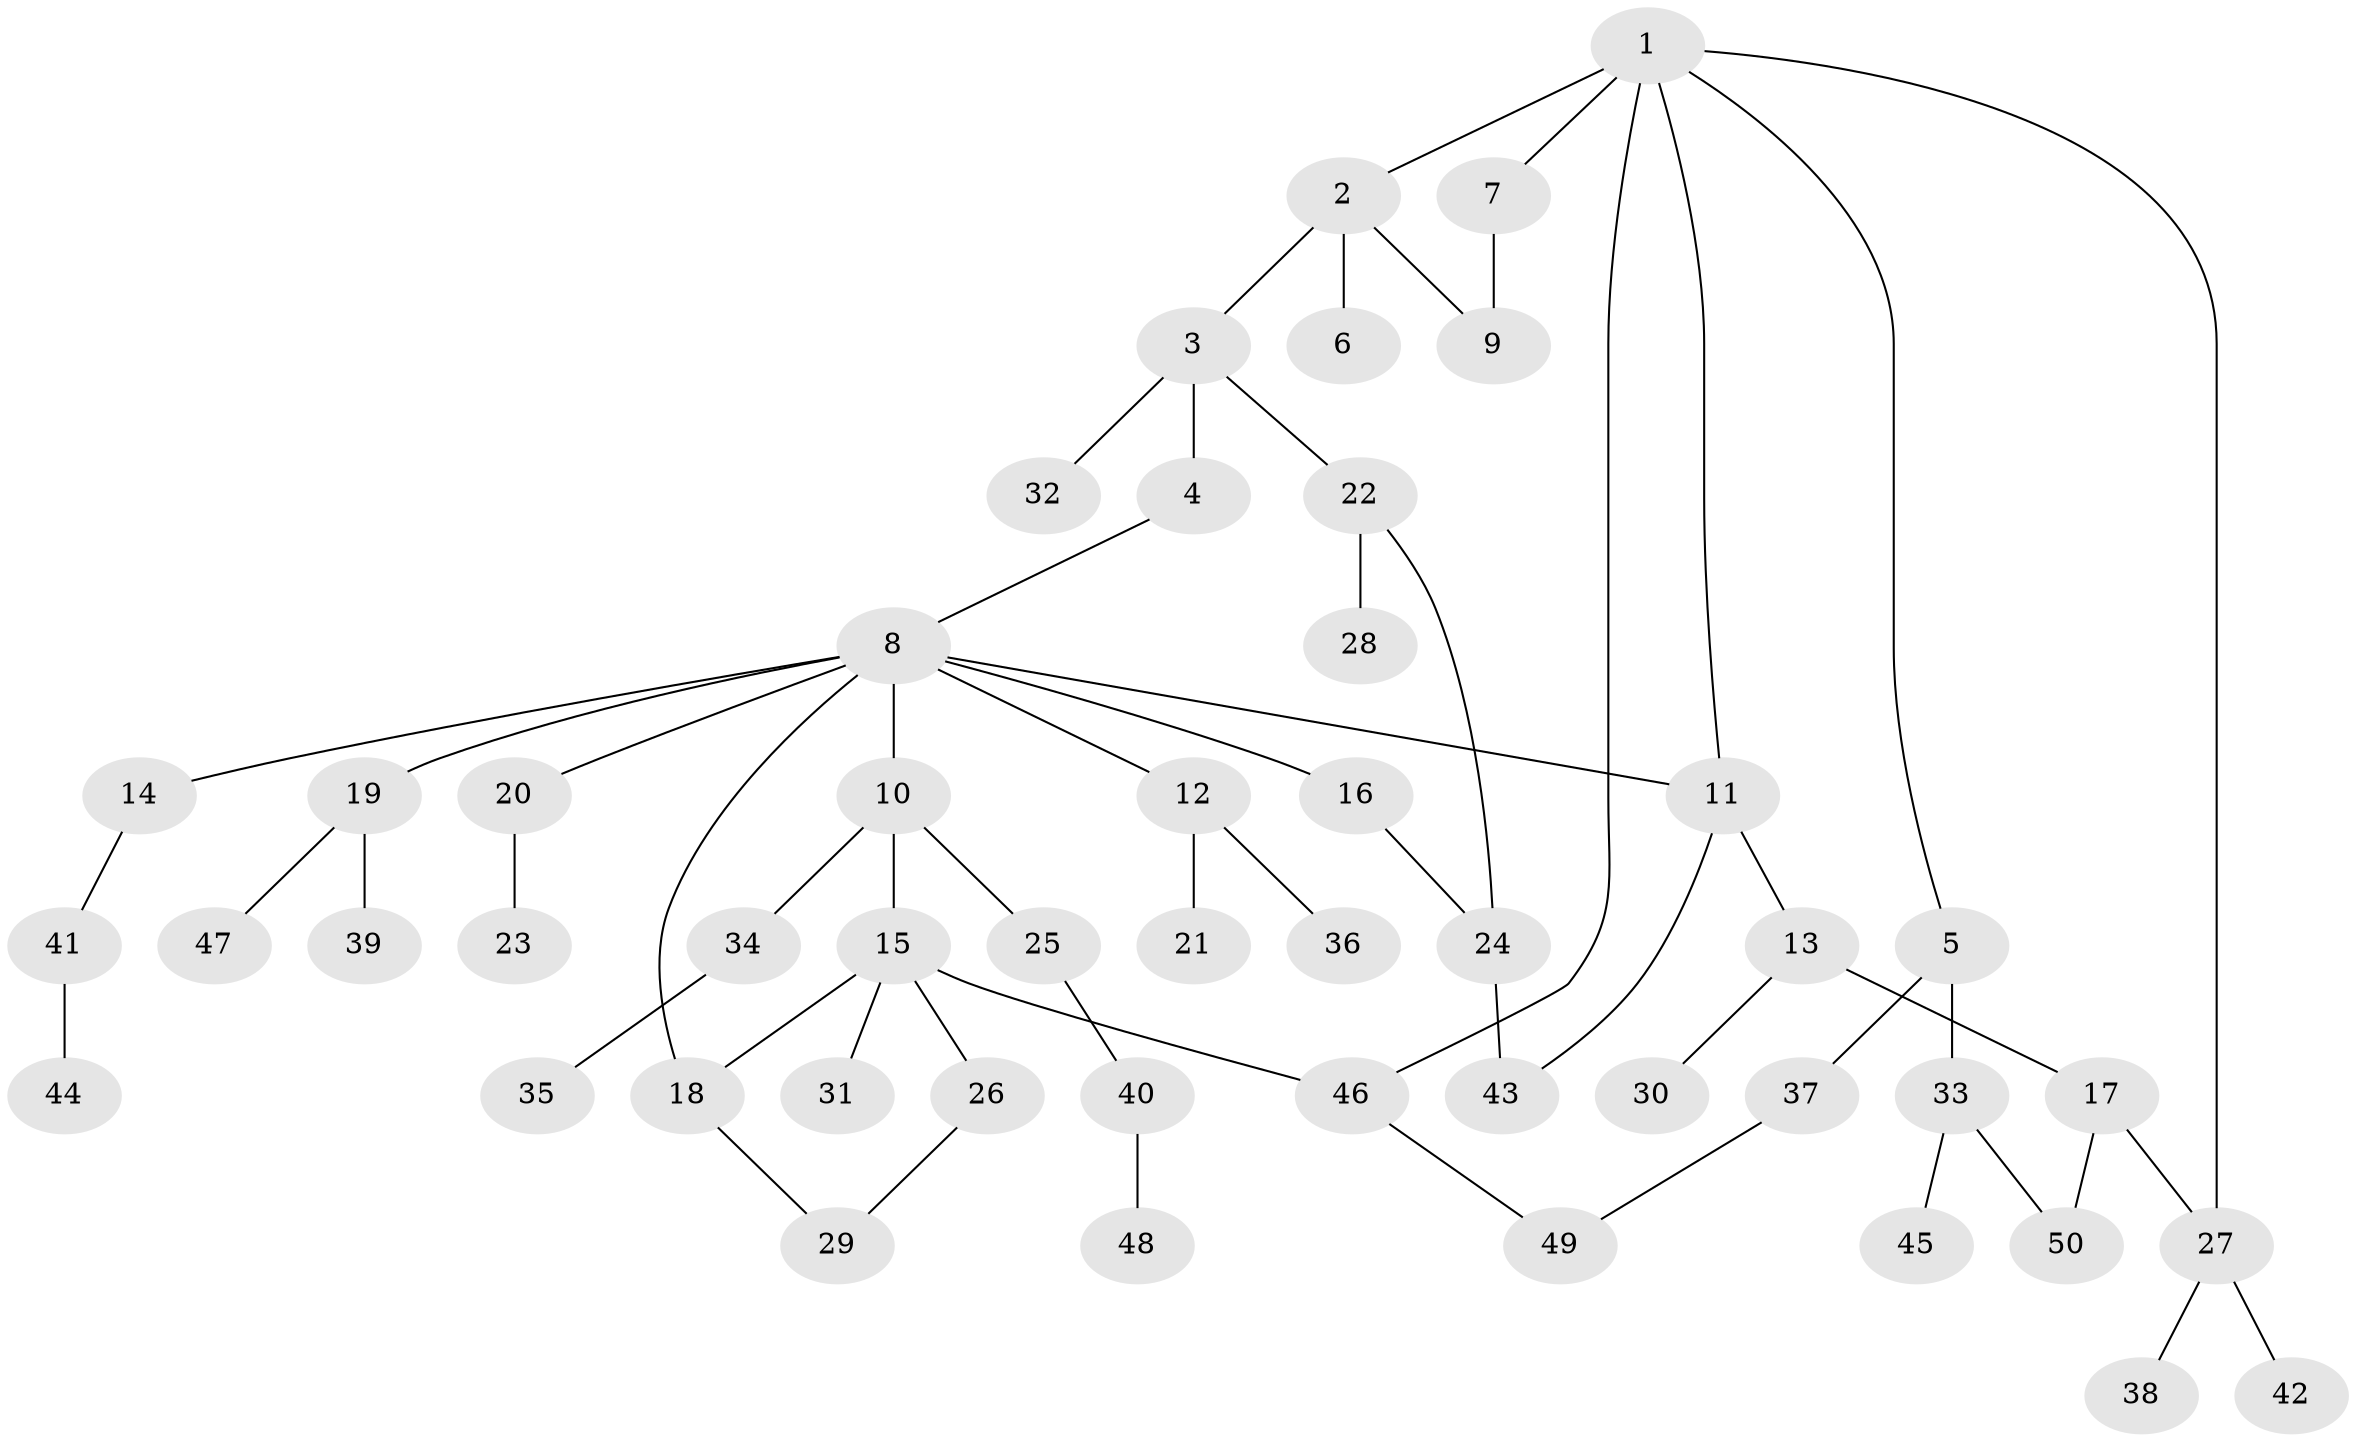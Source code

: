 // coarse degree distribution, {5: 0.03225806451612903, 3: 0.25806451612903225, 2: 0.3548387096774194, 1: 0.25806451612903225, 9: 0.03225806451612903, 4: 0.06451612903225806}
// Generated by graph-tools (version 1.1) at 2025/48/03/04/25 22:48:51]
// undirected, 50 vertices, 59 edges
graph export_dot {
  node [color=gray90,style=filled];
  1;
  2;
  3;
  4;
  5;
  6;
  7;
  8;
  9;
  10;
  11;
  12;
  13;
  14;
  15;
  16;
  17;
  18;
  19;
  20;
  21;
  22;
  23;
  24;
  25;
  26;
  27;
  28;
  29;
  30;
  31;
  32;
  33;
  34;
  35;
  36;
  37;
  38;
  39;
  40;
  41;
  42;
  43;
  44;
  45;
  46;
  47;
  48;
  49;
  50;
  1 -- 2;
  1 -- 5;
  1 -- 7;
  1 -- 46;
  1 -- 11;
  1 -- 27;
  2 -- 3;
  2 -- 6;
  2 -- 9;
  3 -- 4;
  3 -- 22;
  3 -- 32;
  4 -- 8;
  5 -- 33;
  5 -- 37;
  7 -- 9;
  8 -- 10;
  8 -- 11;
  8 -- 12;
  8 -- 14;
  8 -- 16;
  8 -- 18;
  8 -- 19;
  8 -- 20;
  10 -- 15;
  10 -- 25;
  10 -- 34;
  11 -- 13;
  11 -- 43;
  12 -- 21;
  12 -- 36;
  13 -- 17;
  13 -- 30;
  14 -- 41;
  15 -- 26;
  15 -- 31;
  15 -- 46;
  15 -- 18;
  16 -- 24;
  17 -- 27;
  17 -- 50;
  18 -- 29;
  19 -- 39;
  19 -- 47;
  20 -- 23;
  22 -- 28;
  22 -- 24;
  24 -- 43;
  25 -- 40;
  26 -- 29;
  27 -- 38;
  27 -- 42;
  33 -- 45;
  33 -- 50;
  34 -- 35;
  37 -- 49;
  40 -- 48;
  41 -- 44;
  46 -- 49;
}
